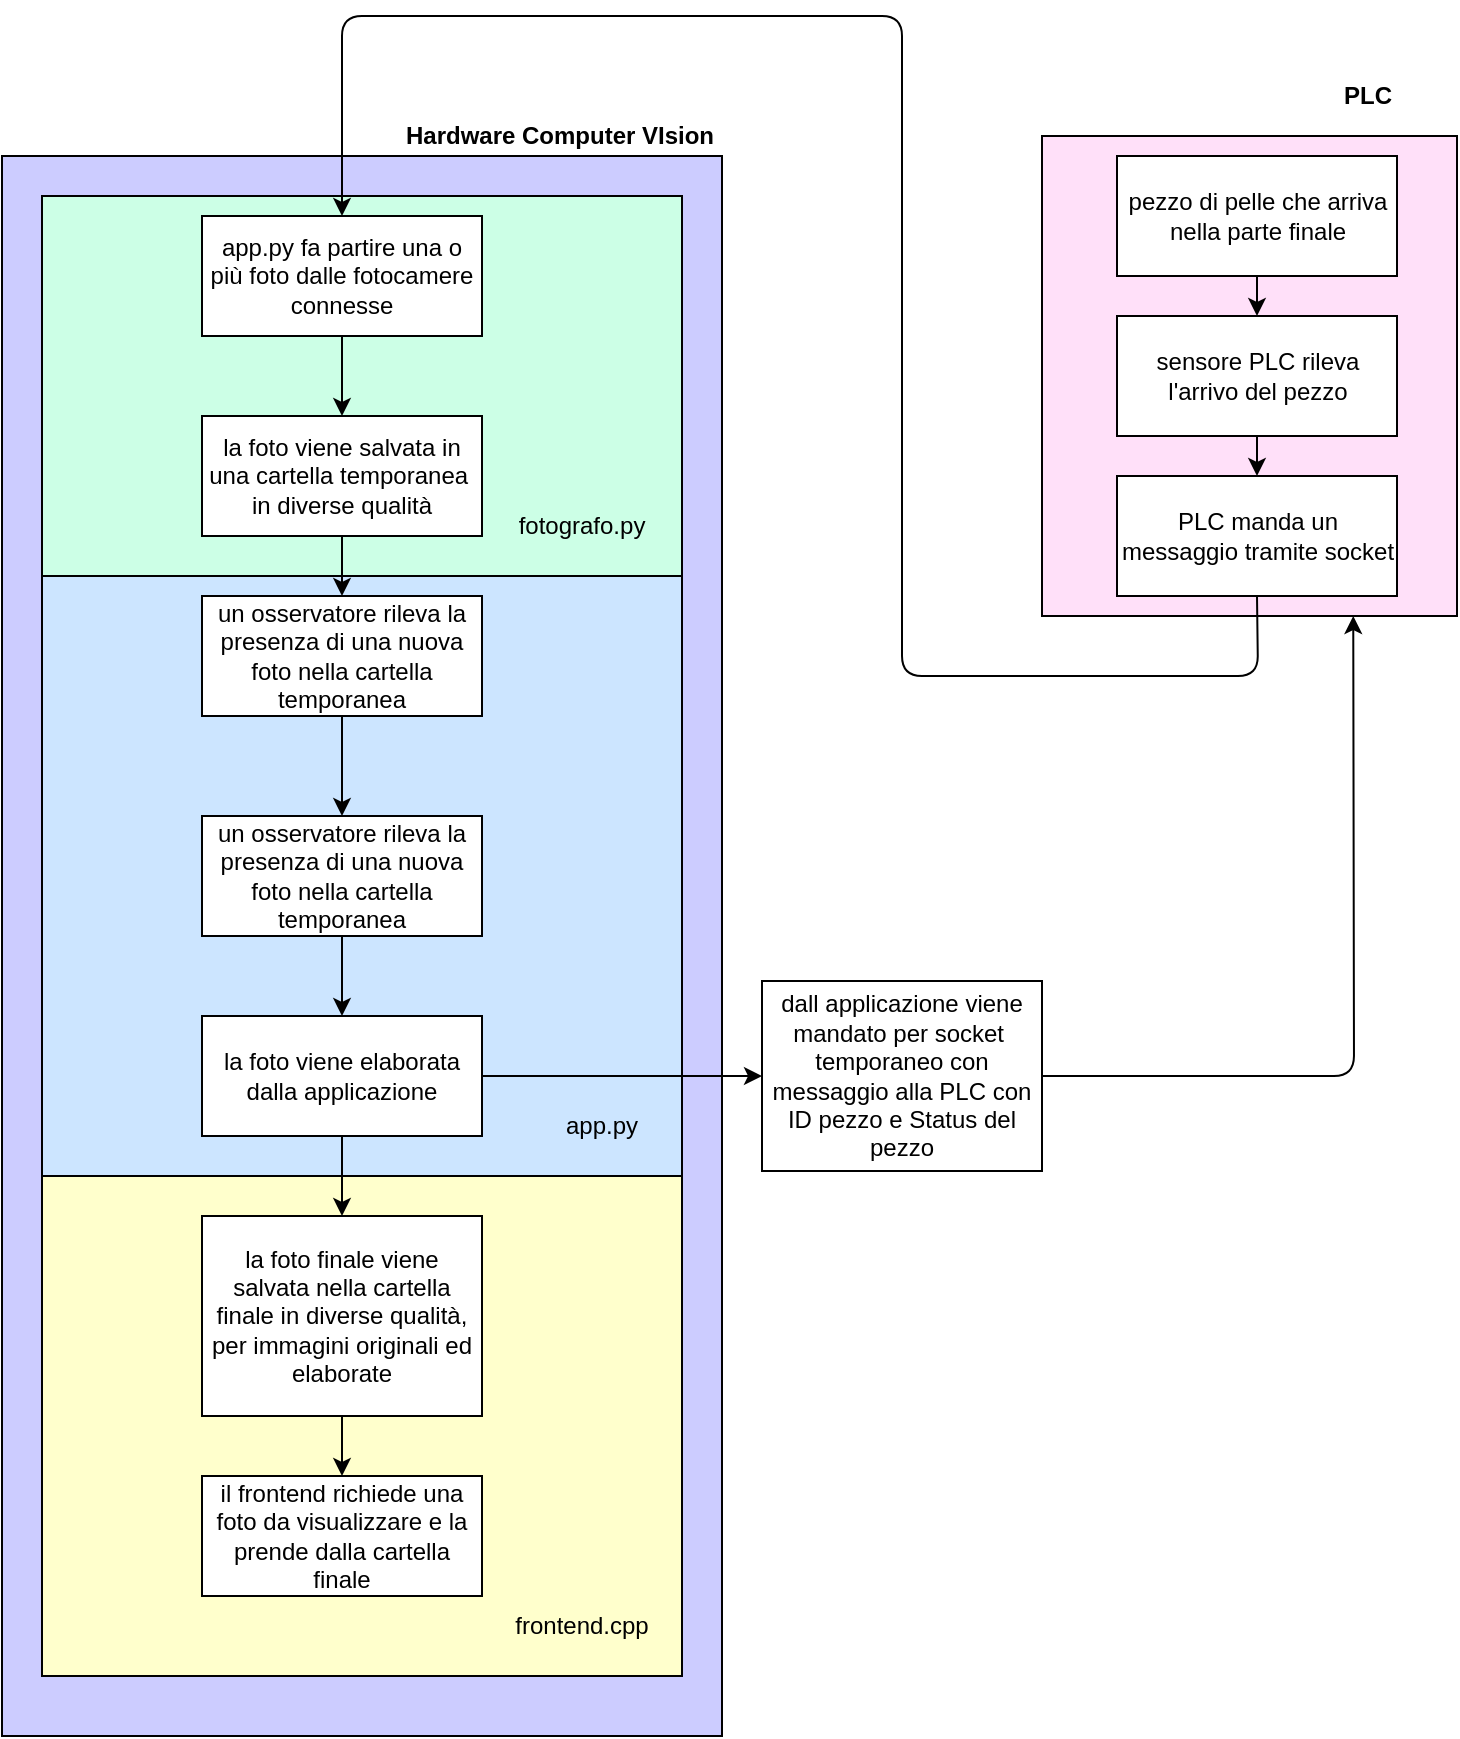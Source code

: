 <mxfile>
    <diagram id="tKQ0D1v4-8y15NkSIKCB" name="Page-1">
        <mxGraphModel dx="2192" dy="875" grid="0" gridSize="10" guides="1" tooltips="1" connect="1" arrows="1" fold="1" page="1" pageScale="1" pageWidth="827" pageHeight="1169" math="0" shadow="0">
            <root>
                <mxCell id="0"/>
                <mxCell id="1" parent="0"/>
                <mxCell id="34" value="" style="rounded=0;whiteSpace=wrap;html=1;fillColor=#CCCCFF;" vertex="1" parent="1">
                    <mxGeometry x="30" y="280" width="360" height="790" as="geometry"/>
                </mxCell>
                <mxCell id="27" value="" style="rounded=0;whiteSpace=wrap;html=1;fillColor=#FFFFCC;" parent="1" vertex="1">
                    <mxGeometry x="50" y="790" width="320" height="250" as="geometry"/>
                </mxCell>
                <mxCell id="26" value="" style="rounded=0;whiteSpace=wrap;html=1;fillColor=#CCE5FF;" parent="1" vertex="1">
                    <mxGeometry x="50" y="490" width="320" height="300" as="geometry"/>
                </mxCell>
                <mxCell id="25" value="" style="rounded=0;whiteSpace=wrap;html=1;fillColor=#CCFFE6;" parent="1" vertex="1">
                    <mxGeometry x="50" y="300" width="320" height="190" as="geometry"/>
                </mxCell>
                <mxCell id="23" value="" style="rounded=0;whiteSpace=wrap;html=1;fillColor=#FFE0F9;" parent="1" vertex="1">
                    <mxGeometry x="550" y="270" width="207.5" height="240" as="geometry"/>
                </mxCell>
                <mxCell id="6" style="edgeStyle=none;html=1;exitX=0.5;exitY=1;exitDx=0;exitDy=0;entryX=0.5;entryY=0;entryDx=0;entryDy=0;" parent="1" source="2" target="3" edge="1">
                    <mxGeometry relative="1" as="geometry"/>
                </mxCell>
                <mxCell id="2" value="pezzo di pelle che arriva nella parte finale" style="rounded=0;whiteSpace=wrap;html=1;" parent="1" vertex="1">
                    <mxGeometry x="587.5" y="280" width="140" height="60" as="geometry"/>
                </mxCell>
                <mxCell id="7" style="edgeStyle=none;html=1;exitX=0.5;exitY=1;exitDx=0;exitDy=0;entryX=0.5;entryY=0;entryDx=0;entryDy=0;" parent="1" source="3" target="4" edge="1">
                    <mxGeometry relative="1" as="geometry"/>
                </mxCell>
                <mxCell id="3" value="sensore PLC rileva l'arrivo del pezzo" style="rounded=0;whiteSpace=wrap;html=1;" parent="1" vertex="1">
                    <mxGeometry x="587.5" y="360" width="140" height="60" as="geometry"/>
                </mxCell>
                <mxCell id="8" style="edgeStyle=none;html=1;exitX=0.5;exitY=1;exitDx=0;exitDy=0;entryX=0.5;entryY=0;entryDx=0;entryDy=0;" parent="1" source="4" target="5" edge="1">
                    <mxGeometry relative="1" as="geometry">
                        <Array as="points">
                            <mxPoint x="658" y="540"/>
                            <mxPoint x="570" y="540"/>
                            <mxPoint x="480" y="540"/>
                            <mxPoint x="480" y="210"/>
                            <mxPoint x="200" y="210"/>
                        </Array>
                    </mxGeometry>
                </mxCell>
                <mxCell id="4" value="PLC manda un messaggio tramite socket" style="rounded=0;whiteSpace=wrap;html=1;" parent="1" vertex="1">
                    <mxGeometry x="587.5" y="440" width="140" height="60" as="geometry"/>
                </mxCell>
                <mxCell id="10" style="edgeStyle=none;html=1;exitX=0.5;exitY=1;exitDx=0;exitDy=0;" parent="1" source="5" target="9" edge="1">
                    <mxGeometry relative="1" as="geometry"/>
                </mxCell>
                <mxCell id="5" value="app.py fa partire una o più foto dalle fotocamere connesse" style="rounded=0;whiteSpace=wrap;html=1;" parent="1" vertex="1">
                    <mxGeometry x="130" y="310" width="140" height="60" as="geometry"/>
                </mxCell>
                <mxCell id="12" style="edgeStyle=none;html=1;exitX=0.5;exitY=1;exitDx=0;exitDy=0;entryX=0.5;entryY=0;entryDx=0;entryDy=0;" parent="1" source="9" target="11" edge="1">
                    <mxGeometry relative="1" as="geometry"/>
                </mxCell>
                <mxCell id="9" value="la foto viene salvata&amp;nbsp;in una cartella temporanea&amp;nbsp;&lt;br&gt;in diverse qualità" style="rounded=0;whiteSpace=wrap;html=1;" parent="1" vertex="1">
                    <mxGeometry x="130" y="410" width="140" height="60" as="geometry"/>
                </mxCell>
                <mxCell id="18" style="edgeStyle=none;html=1;exitX=0.5;exitY=1;exitDx=0;exitDy=0;entryX=0.5;entryY=0;entryDx=0;entryDy=0;" parent="1" source="11" target="13" edge="1">
                    <mxGeometry relative="1" as="geometry"/>
                </mxCell>
                <mxCell id="11" value="un osservatore rileva la presenza di una nuova foto nella cartella temporanea" style="rounded=0;whiteSpace=wrap;html=1;" parent="1" vertex="1">
                    <mxGeometry x="130" y="500" width="140" height="60" as="geometry"/>
                </mxCell>
                <mxCell id="19" style="edgeStyle=none;html=1;exitX=0.5;exitY=1;exitDx=0;exitDy=0;entryX=0.5;entryY=0;entryDx=0;entryDy=0;" parent="1" source="13" target="14" edge="1">
                    <mxGeometry relative="1" as="geometry"/>
                </mxCell>
                <mxCell id="13" value="un osservatore rileva la presenza di una nuova foto nella cartella temporanea" style="rounded=0;whiteSpace=wrap;html=1;" parent="1" vertex="1">
                    <mxGeometry x="130" y="610" width="140" height="60" as="geometry"/>
                </mxCell>
                <mxCell id="20" style="edgeStyle=none;html=1;exitX=0.5;exitY=1;exitDx=0;exitDy=0;entryX=0.5;entryY=0;entryDx=0;entryDy=0;" parent="1" source="14" target="15" edge="1">
                    <mxGeometry relative="1" as="geometry"/>
                </mxCell>
                <mxCell id="37" style="edgeStyle=none;html=1;exitX=1;exitY=0.5;exitDx=0;exitDy=0;" edge="1" parent="1" source="14" target="17">
                    <mxGeometry relative="1" as="geometry"/>
                </mxCell>
                <mxCell id="14" value="la foto viene elaborata dalla applicazione" style="rounded=0;whiteSpace=wrap;html=1;" parent="1" vertex="1">
                    <mxGeometry x="130" y="710" width="140" height="60" as="geometry"/>
                </mxCell>
                <mxCell id="22" style="edgeStyle=none;html=1;exitX=0.5;exitY=1;exitDx=0;exitDy=0;entryX=0.5;entryY=0;entryDx=0;entryDy=0;" parent="1" source="15" target="16" edge="1">
                    <mxGeometry relative="1" as="geometry"/>
                </mxCell>
                <mxCell id="15" value="la foto finale viene salvata nella cartella finale in diverse qualità, per immagini originali ed elaborate" style="rounded=0;whiteSpace=wrap;html=1;" parent="1" vertex="1">
                    <mxGeometry x="130" y="810" width="140" height="100" as="geometry"/>
                </mxCell>
                <mxCell id="16" value="il frontend richiede una foto da visualizzare e la prende dalla cartella finale" style="rounded=0;whiteSpace=wrap;html=1;" parent="1" vertex="1">
                    <mxGeometry x="130" y="940" width="140" height="60" as="geometry"/>
                </mxCell>
                <mxCell id="38" style="edgeStyle=none;html=1;exitX=1;exitY=0.5;exitDx=0;exitDy=0;entryX=0.75;entryY=1;entryDx=0;entryDy=0;" edge="1" parent="1" source="17" target="23">
                    <mxGeometry relative="1" as="geometry">
                        <mxPoint x="720" y="740" as="targetPoint"/>
                        <Array as="points">
                            <mxPoint x="706" y="740"/>
                        </Array>
                    </mxGeometry>
                </mxCell>
                <mxCell id="17" value="dall applicazione viene mandato per socket&amp;nbsp; temporaneo con messaggio alla PLC con ID pezzo e Status del pezzo" style="rounded=0;whiteSpace=wrap;html=1;" parent="1" vertex="1">
                    <mxGeometry x="410" y="692.5" width="140" height="95" as="geometry"/>
                </mxCell>
                <mxCell id="24" value="&lt;b&gt;PLC&lt;/b&gt;" style="text;html=1;strokeColor=none;fillColor=none;align=center;verticalAlign=middle;whiteSpace=wrap;rounded=0;" parent="1" vertex="1">
                    <mxGeometry x="677.5" y="230" width="70" height="40" as="geometry"/>
                </mxCell>
                <mxCell id="29" value="fotografo.py" style="text;html=1;strokeColor=none;fillColor=none;align=center;verticalAlign=middle;whiteSpace=wrap;rounded=0;" vertex="1" parent="1">
                    <mxGeometry x="290" y="450" width="60" height="30" as="geometry"/>
                </mxCell>
                <mxCell id="30" value="app.py" style="text;html=1;strokeColor=none;fillColor=none;align=center;verticalAlign=middle;whiteSpace=wrap;rounded=0;" vertex="1" parent="1">
                    <mxGeometry x="300" y="750" width="60" height="30" as="geometry"/>
                </mxCell>
                <mxCell id="31" value="frontend.cpp" style="text;html=1;strokeColor=none;fillColor=none;align=center;verticalAlign=middle;whiteSpace=wrap;rounded=0;" vertex="1" parent="1">
                    <mxGeometry x="290" y="1000" width="60" height="30" as="geometry"/>
                </mxCell>
                <mxCell id="35" value="&lt;b&gt;Hardware Computer VIsion&lt;/b&gt;" style="text;html=1;strokeColor=none;fillColor=none;align=center;verticalAlign=middle;whiteSpace=wrap;rounded=0;" vertex="1" parent="1">
                    <mxGeometry x="224" y="250" width="170" height="40" as="geometry"/>
                </mxCell>
            </root>
        </mxGraphModel>
    </diagram>
</mxfile>
